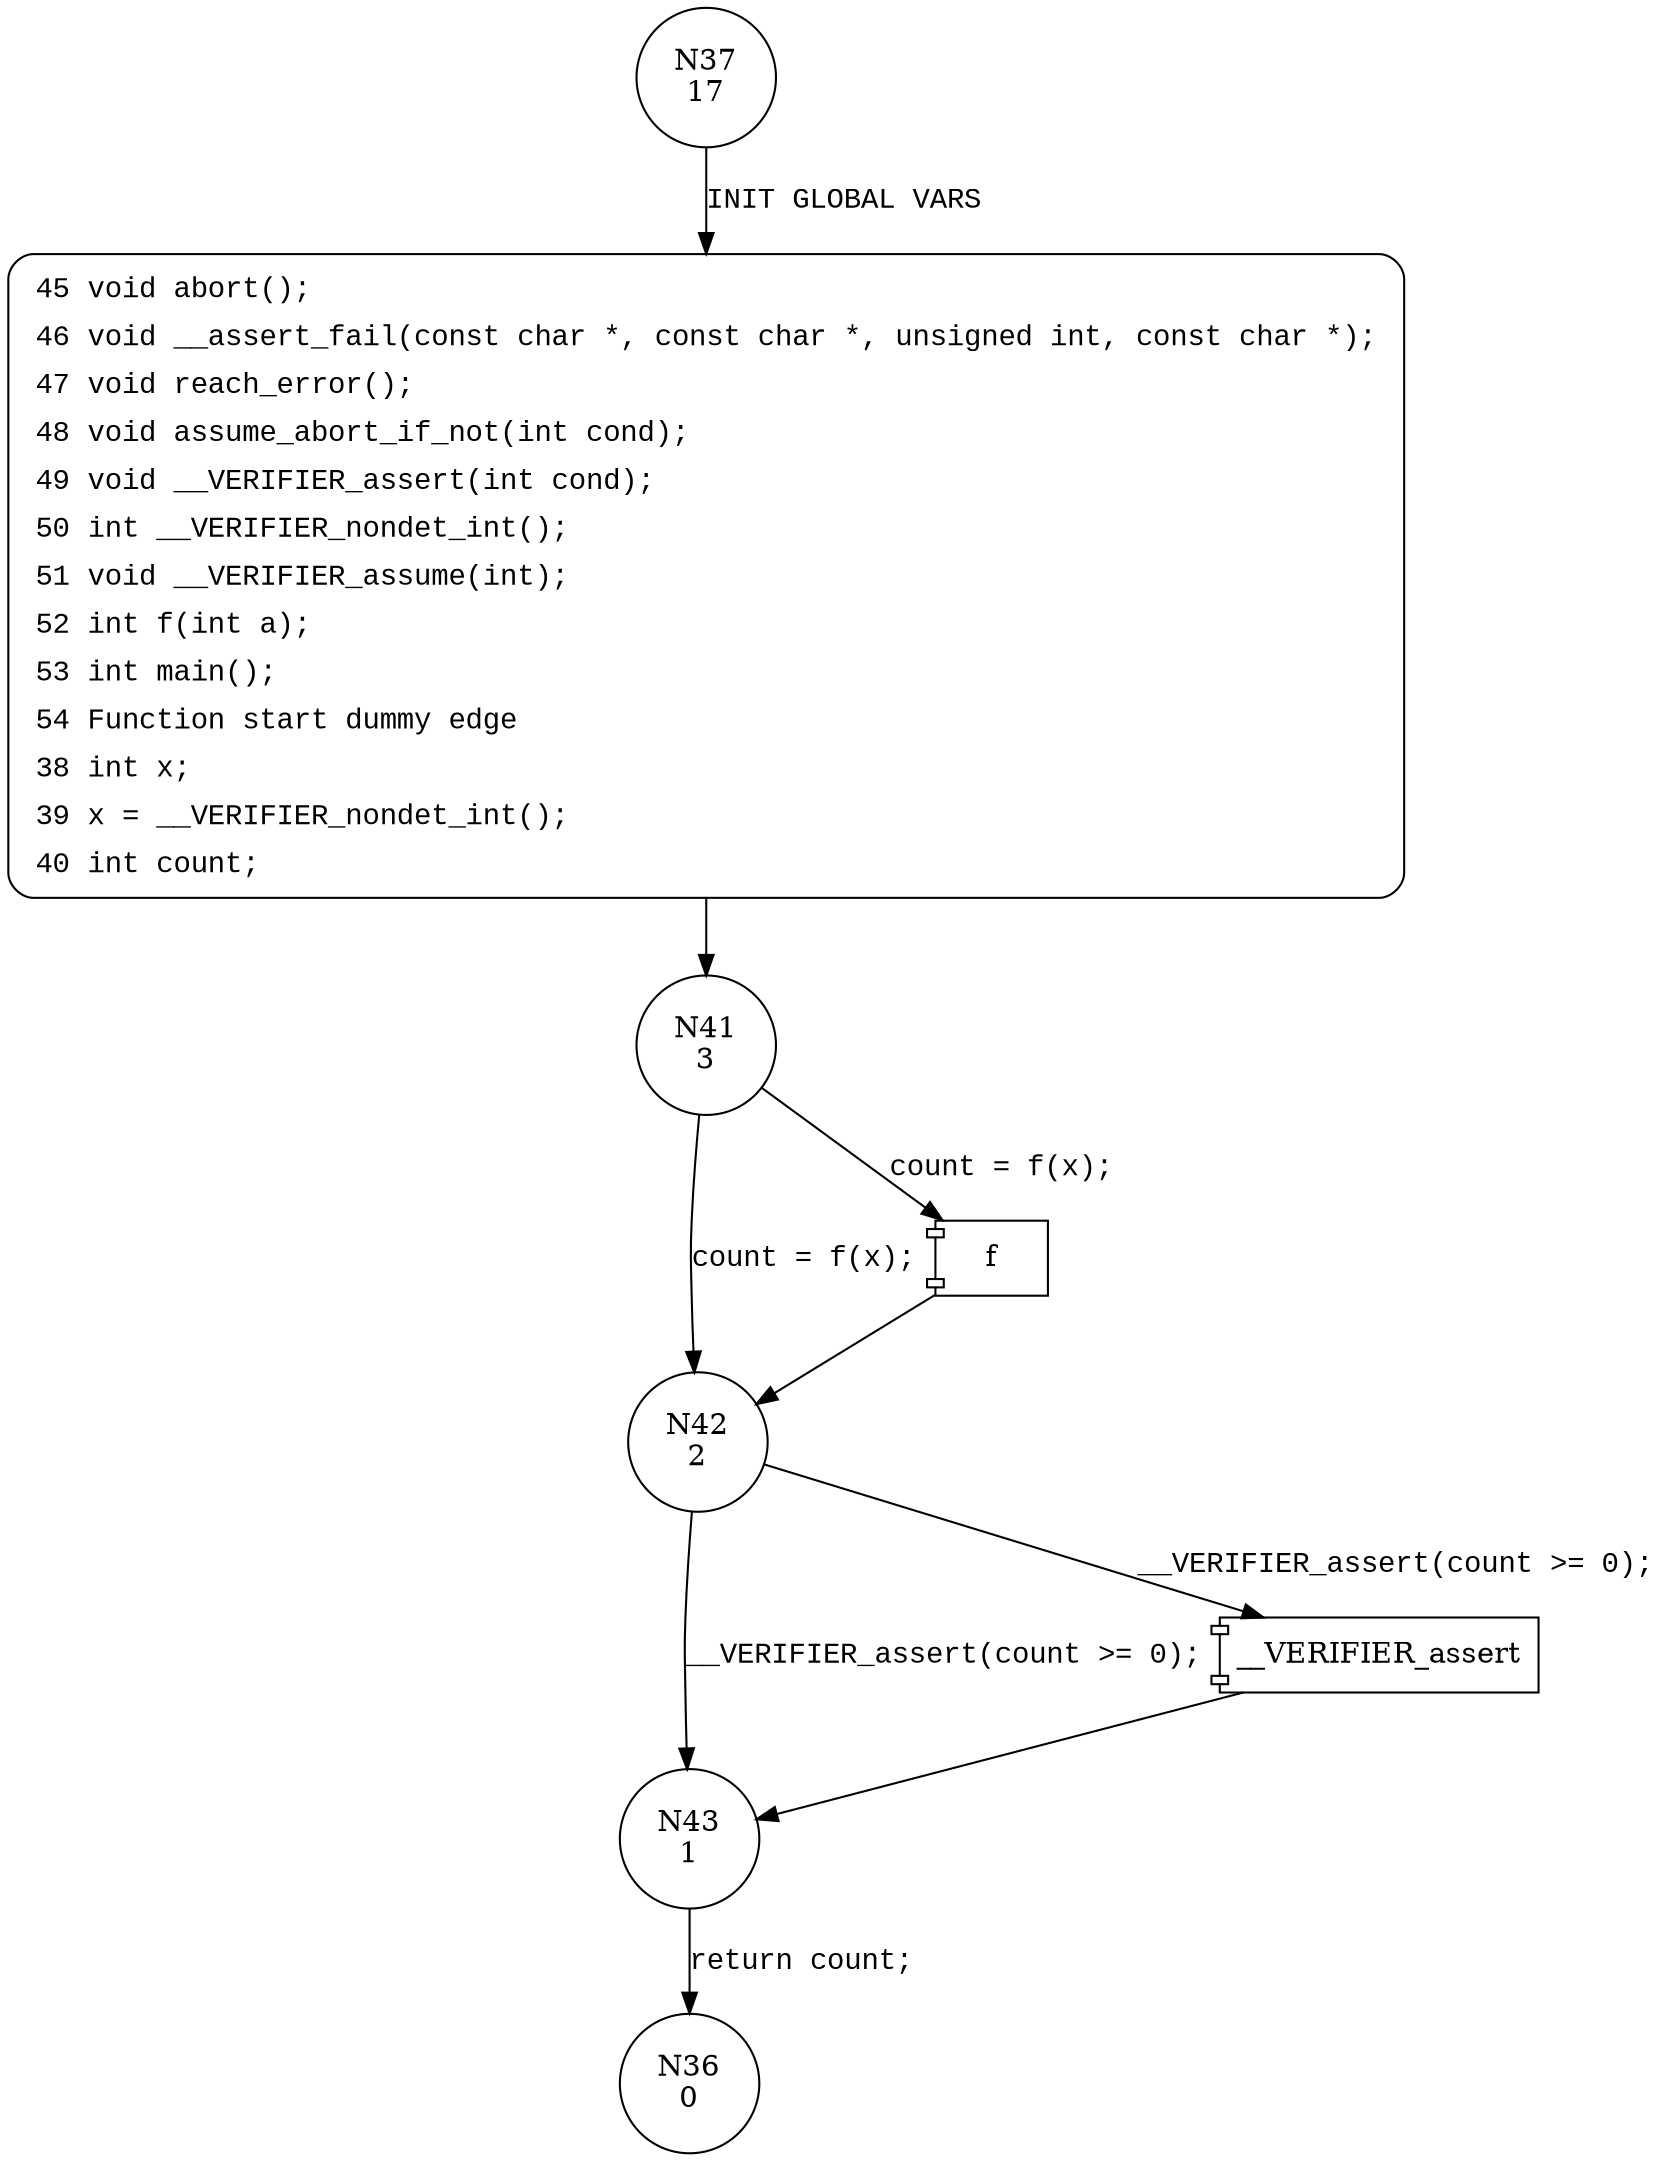 digraph main {
37 [shape="circle" label="N37\n17"]
45 [shape="circle" label="N45\n16"]
41 [shape="circle" label="N41\n3"]
42 [shape="circle" label="N42\n2"]
43 [shape="circle" label="N43\n1"]
36 [shape="circle" label="N36\n0"]
45 [style="filled,bold" penwidth="1" fillcolor="white" fontname="Courier New" shape="Mrecord" label=<<table border="0" cellborder="0" cellpadding="3" bgcolor="white"><tr><td align="right">45</td><td align="left">void abort();</td></tr><tr><td align="right">46</td><td align="left">void __assert_fail(const char *, const char *, unsigned int, const char *);</td></tr><tr><td align="right">47</td><td align="left">void reach_error();</td></tr><tr><td align="right">48</td><td align="left">void assume_abort_if_not(int cond);</td></tr><tr><td align="right">49</td><td align="left">void __VERIFIER_assert(int cond);</td></tr><tr><td align="right">50</td><td align="left">int __VERIFIER_nondet_int();</td></tr><tr><td align="right">51</td><td align="left">void __VERIFIER_assume(int);</td></tr><tr><td align="right">52</td><td align="left">int f(int a);</td></tr><tr><td align="right">53</td><td align="left">int main();</td></tr><tr><td align="right">54</td><td align="left">Function start dummy edge</td></tr><tr><td align="right">38</td><td align="left">int x;</td></tr><tr><td align="right">39</td><td align="left">x = __VERIFIER_nondet_int();</td></tr><tr><td align="right">40</td><td align="left">int count;</td></tr></table>>]
45 -> 41[label=""]
37 -> 45 [label="INIT GLOBAL VARS" fontname="Courier New"]
100001 [shape="component" label="f"]
41 -> 100001 [label="count = f(x);" fontname="Courier New"]
100001 -> 42 [label="" fontname="Courier New"]
41 -> 42 [label="count = f(x);" fontname="Courier New"]
100002 [shape="component" label="__VERIFIER_assert"]
42 -> 100002 [label="__VERIFIER_assert(count >= 0);" fontname="Courier New"]
100002 -> 43 [label="" fontname="Courier New"]
42 -> 43 [label="__VERIFIER_assert(count >= 0);" fontname="Courier New"]
43 -> 36 [label="return count;" fontname="Courier New"]
}